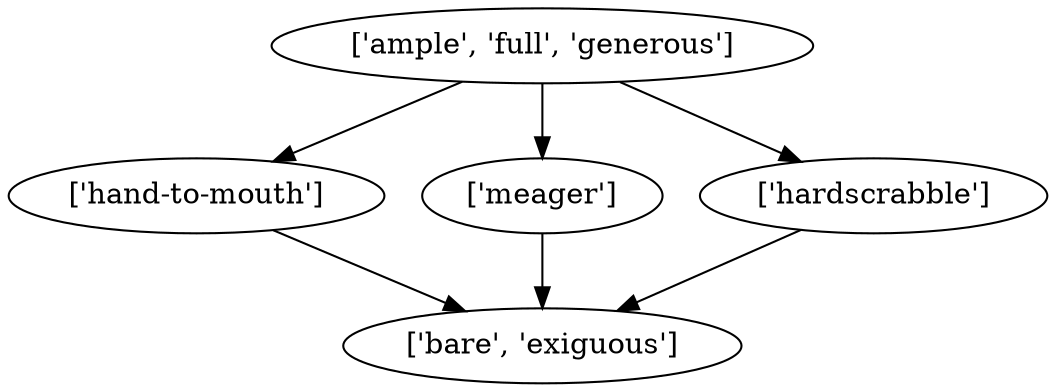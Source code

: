 strict digraph  {
	"['ample', 'full', 'generous']" -> "['hand-to-mouth']";
	"['ample', 'full', 'generous']" -> "['meager']";
	"['ample', 'full', 'generous']" -> "['hardscrabble']";
	"['hand-to-mouth']" -> "['bare', 'exiguous']";
	"['meager']" -> "['bare', 'exiguous']";
	"['hardscrabble']" -> "['bare', 'exiguous']";
}
